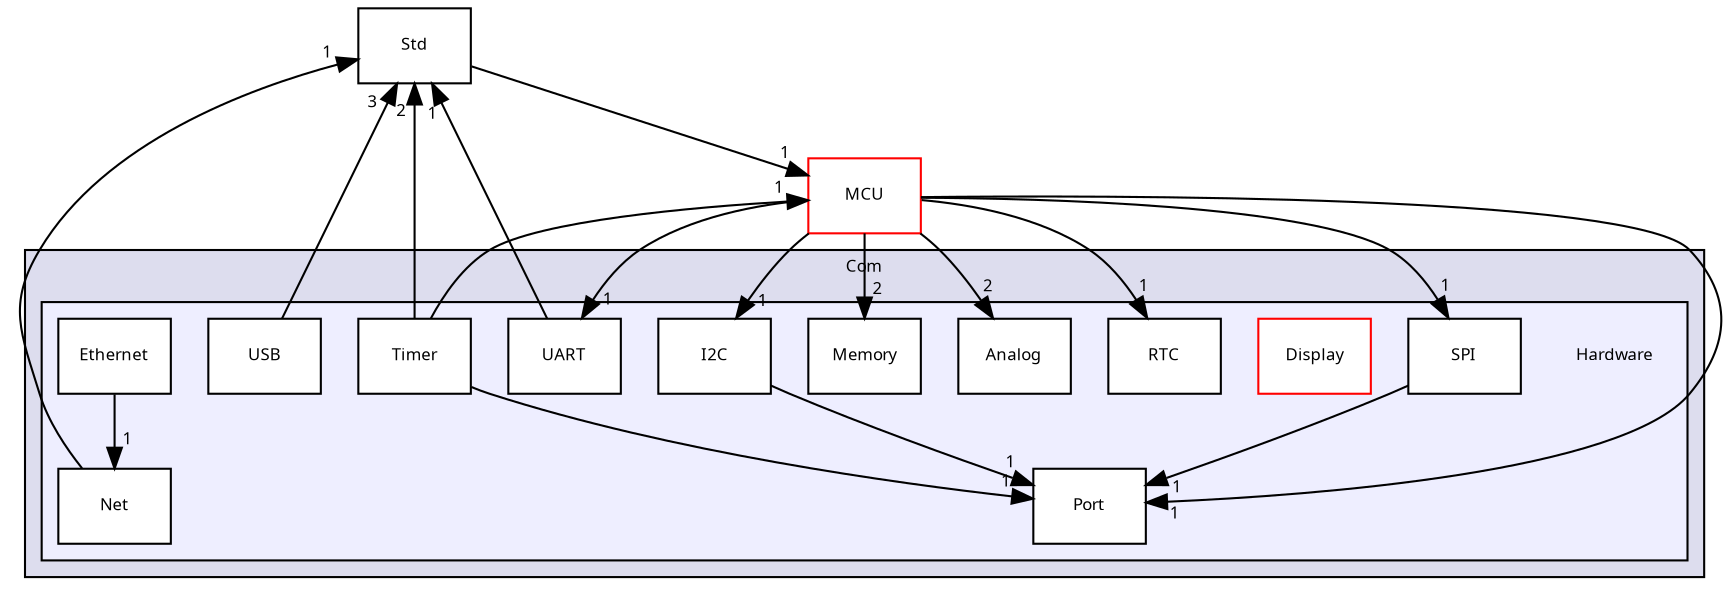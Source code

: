 digraph "Src/Com/Hardware" {
  compound=true
  node [ fontsize="8", fontname="Sans"];
  edge [ labelfontsize="8", labelfontname="Sans"];
  subgraph clusterdir_bd6076192d431881978bb9a63bffcd65 {
    graph [ bgcolor="#ddddee", pencolor="black", label="Com" fontname="Sans", fontsize="8", URL="dir_bd6076192d431881978bb9a63bffcd65.html"]
  subgraph clusterdir_29f4e3bfd8240ce7bca12dff6b06edb8 {
    graph [ bgcolor="#eeeeff", pencolor="black", label="" URL="dir_29f4e3bfd8240ce7bca12dff6b06edb8.html"];
    dir_29f4e3bfd8240ce7bca12dff6b06edb8 [shape=plaintext label="Hardware"];
    dir_1ba535e596a094ab3f6bfb005f4ed71d [shape=box label="Analog" color="black" fillcolor="white" style="filled" URL="dir_1ba535e596a094ab3f6bfb005f4ed71d.html"];
    dir_c4efa1a929874f5e34b259c3a1ad3957 [shape=box label="Display" color="red" fillcolor="white" style="filled" URL="dir_c4efa1a929874f5e34b259c3a1ad3957.html"];
    dir_eb1dc0ba7b88159286aa144a60bf5067 [shape=box label="Ethernet" color="black" fillcolor="white" style="filled" URL="dir_eb1dc0ba7b88159286aa144a60bf5067.html"];
    dir_b5cab330cb9dcc659c76822c352317ff [shape=box label="I2C" color="black" fillcolor="white" style="filled" URL="dir_b5cab330cb9dcc659c76822c352317ff.html"];
    dir_879dfe9fd8c345ba47de6fa82bc223e8 [shape=box label="Memory" color="black" fillcolor="white" style="filled" URL="dir_879dfe9fd8c345ba47de6fa82bc223e8.html"];
    dir_d7219b513f667d287b827e9ac7157b51 [shape=box label="Net" color="black" fillcolor="white" style="filled" URL="dir_d7219b513f667d287b827e9ac7157b51.html"];
    dir_3b60fb6b153bfa47677e14a5d7867dff [shape=box label="Port" color="black" fillcolor="white" style="filled" URL="dir_3b60fb6b153bfa47677e14a5d7867dff.html"];
    dir_c4589924e4385941f932d49f222515fe [shape=box label="RTC" color="black" fillcolor="white" style="filled" URL="dir_c4589924e4385941f932d49f222515fe.html"];
    dir_3eff33112d957db4e6ab891d66633342 [shape=box label="SPI" color="black" fillcolor="white" style="filled" URL="dir_3eff33112d957db4e6ab891d66633342.html"];
    dir_b416c7078b1e3adda8c6fcb275110ca1 [shape=box label="Timer" color="black" fillcolor="white" style="filled" URL="dir_b416c7078b1e3adda8c6fcb275110ca1.html"];
    dir_ac74685e6f5ff2d64859ef6a5c399695 [shape=box label="UART" color="black" fillcolor="white" style="filled" URL="dir_ac74685e6f5ff2d64859ef6a5c399695.html"];
    dir_aac5b348c7723de4061e04c4cb47463f [shape=box label="USB" color="black" fillcolor="white" style="filled" URL="dir_aac5b348c7723de4061e04c4cb47463f.html"];
  }
  }
  dir_9c07b6f6cc004f3a3b80dfa585542b38 [shape=box label="MCU" fillcolor="white" style="filled" color="red" URL="dir_9c07b6f6cc004f3a3b80dfa585542b38.html"];
  dir_c8ac64408d68c845cbd2b74da1aeacd9 [shape=box label="Std" URL="dir_c8ac64408d68c845cbd2b74da1aeacd9.html"];
  dir_d7219b513f667d287b827e9ac7157b51->dir_c8ac64408d68c845cbd2b74da1aeacd9 [headlabel="1", labeldistance=1.5 headhref="dir_000016_000021.html"];
  dir_ac74685e6f5ff2d64859ef6a5c399695->dir_c8ac64408d68c845cbd2b74da1aeacd9 [headlabel="1", labeldistance=1.5 headhref="dir_000022_000021.html"];
  dir_eb1dc0ba7b88159286aa144a60bf5067->dir_d7219b513f667d287b827e9ac7157b51 [headlabel="1", labeldistance=1.5 headhref="dir_000013_000016.html"];
  dir_b5cab330cb9dcc659c76822c352317ff->dir_3b60fb6b153bfa47677e14a5d7867dff [headlabel="1", labeldistance=1.5 headhref="dir_000014_000017.html"];
  dir_3eff33112d957db4e6ab891d66633342->dir_3b60fb6b153bfa47677e14a5d7867dff [headlabel="1", labeldistance=1.5 headhref="dir_000019_000017.html"];
  dir_9c07b6f6cc004f3a3b80dfa585542b38->dir_3b60fb6b153bfa47677e14a5d7867dff [headlabel="1", labeldistance=1.5 headhref="dir_000026_000017.html"];
  dir_9c07b6f6cc004f3a3b80dfa585542b38->dir_c4589924e4385941f932d49f222515fe [headlabel="1", labeldistance=1.5 headhref="dir_000026_000018.html"];
  dir_9c07b6f6cc004f3a3b80dfa585542b38->dir_ac74685e6f5ff2d64859ef6a5c399695 [headlabel="1", labeldistance=1.5 headhref="dir_000026_000022.html"];
  dir_9c07b6f6cc004f3a3b80dfa585542b38->dir_b5cab330cb9dcc659c76822c352317ff [headlabel="1", labeldistance=1.5 headhref="dir_000026_000014.html"];
  dir_9c07b6f6cc004f3a3b80dfa585542b38->dir_3eff33112d957db4e6ab891d66633342 [headlabel="1", labeldistance=1.5 headhref="dir_000026_000019.html"];
  dir_9c07b6f6cc004f3a3b80dfa585542b38->dir_879dfe9fd8c345ba47de6fa82bc223e8 [headlabel="2", labeldistance=1.5 headhref="dir_000026_000015.html"];
  dir_9c07b6f6cc004f3a3b80dfa585542b38->dir_1ba535e596a094ab3f6bfb005f4ed71d [headlabel="2", labeldistance=1.5 headhref="dir_000026_000010.html"];
  dir_b416c7078b1e3adda8c6fcb275110ca1->dir_3b60fb6b153bfa47677e14a5d7867dff [headlabel="1", labeldistance=1.5 headhref="dir_000020_000017.html"];
  dir_b416c7078b1e3adda8c6fcb275110ca1->dir_9c07b6f6cc004f3a3b80dfa585542b38 [headlabel="1", labeldistance=1.5 headhref="dir_000020_000026.html"];
  dir_b416c7078b1e3adda8c6fcb275110ca1->dir_c8ac64408d68c845cbd2b74da1aeacd9 [headlabel="2", labeldistance=1.5 headhref="dir_000020_000021.html"];
  dir_c8ac64408d68c845cbd2b74da1aeacd9->dir_9c07b6f6cc004f3a3b80dfa585542b38 [headlabel="1", labeldistance=1.5 headhref="dir_000021_000026.html"];
  dir_aac5b348c7723de4061e04c4cb47463f->dir_c8ac64408d68c845cbd2b74da1aeacd9 [headlabel="3", labeldistance=1.5 headhref="dir_000023_000021.html"];
}
